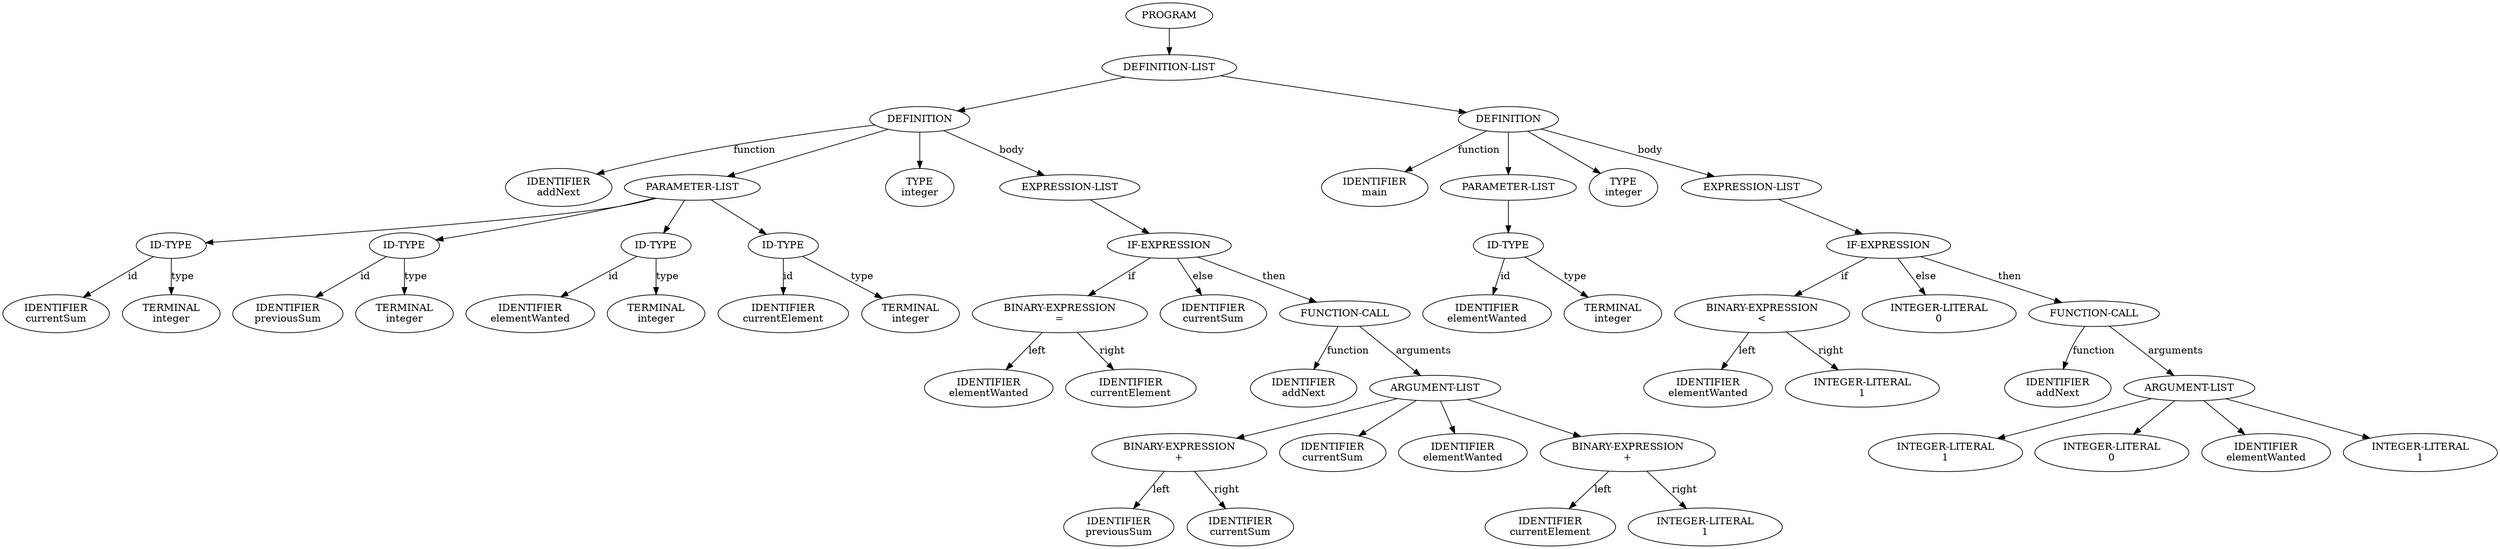 digraph AST {
node0 [label="PROGRAM"]
node1 [label="DEFINITION-LIST"]
node2 [label="DEFINITION"]
node3 [label="IDENTIFIER\naddNext"]
node4 [label="PARAMETER-LIST"]
node5 [label="ID-TYPE"]
node6 [label="IDENTIFIER\ncurrentSum"]
node7 [label="TERMINAL\ninteger"]
node8 [label="ID-TYPE"]
node9 [label="IDENTIFIER\npreviousSum"]
node10 [label="TERMINAL\ninteger"]
node11 [label="ID-TYPE"]
node12 [label="IDENTIFIER\nelementWanted"]
node13 [label="TERMINAL\ninteger"]
node14 [label="ID-TYPE"]
node15 [label="IDENTIFIER\ncurrentElement"]
node16 [label="TERMINAL\ninteger"]
node17 [label="TYPE\ninteger"]
node18 [label="EXPRESSION-LIST"]
node19 [label="IF-EXPRESSION"]
node20 [label="BINARY-EXPRESSION\n="]
node21 [label="IDENTIFIER\nelementWanted"]
node22 [label="IDENTIFIER\ncurrentElement"]
node23 [label="IDENTIFIER\ncurrentSum"]
node24 [label="FUNCTION-CALL"]
node25 [label="IDENTIFIER\naddNext"]
node26 [label="ARGUMENT-LIST"]
node27 [label="BINARY-EXPRESSION\n+"]
node28 [label="IDENTIFIER\npreviousSum"]
node29 [label="IDENTIFIER\ncurrentSum"]
node30 [label="IDENTIFIER\ncurrentSum"]
node31 [label="IDENTIFIER\nelementWanted"]
node32 [label="BINARY-EXPRESSION\n+"]
node33 [label="IDENTIFIER\ncurrentElement"]
node34 [label="INTEGER-LITERAL\n1"]
node35 [label="DEFINITION"]
node36 [label="IDENTIFIER\nmain"]
node37 [label="PARAMETER-LIST"]
node38 [label="ID-TYPE"]
node39 [label="IDENTIFIER\nelementWanted"]
node40 [label="TERMINAL\ninteger"]
node41 [label="TYPE\ninteger"]
node42 [label="EXPRESSION-LIST"]
node43 [label="IF-EXPRESSION"]
node44 [label="BINARY-EXPRESSION\n<"]
node45 [label="IDENTIFIER\nelementWanted"]
node46 [label="INTEGER-LITERAL\n1"]
node47 [label="INTEGER-LITERAL\n0"]
node48 [label="FUNCTION-CALL"]
node49 [label="IDENTIFIER\naddNext"]
node50 [label="ARGUMENT-LIST"]
node51 [label="INTEGER-LITERAL\n1"]
node52 [label="INTEGER-LITERAL\n0"]
node53 [label="IDENTIFIER\nelementWanted"]
node54 [label="INTEGER-LITERAL\n1"]
node2 -> node3 [label="function"]
node5 -> node6 [label="id"]
node5 -> node7 [label="type"]
node4 -> node5
node8 -> node9 [label="id"]
node8 -> node10 [label="type"]
node4 -> node8
node11 -> node12 [label="id"]
node11 -> node13 [label="type"]
node4 -> node11
node14 -> node15 [label="id"]
node14 -> node16 [label="type"]
node4 -> node14
node2 -> node4
node2 -> node17
node20 -> node21 [label="left"]
node20 -> node22 [label="right"]
node19 -> node20 [label="if"]
node19 -> node23 [label="else"]
node24 -> node25 [label="function"]
node27 -> node28 [label="left"]
node27 -> node29 [label="right"]
node26 -> node27
node26 -> node30
node26 -> node31
node32 -> node33 [label="left"]
node32 -> node34 [label="right"]
node26 -> node32
node24 -> node26 [label="arguments"]
node19 -> node24 [label="then"]
node18 -> node19
node2 -> node18 [label="body"]
node1 -> node2
node35 -> node36 [label="function"]
node38 -> node39 [label="id"]
node38 -> node40 [label="type"]
node37 -> node38
node35 -> node37
node35 -> node41
node44 -> node45 [label="left"]
node44 -> node46 [label="right"]
node43 -> node44 [label="if"]
node43 -> node47 [label="else"]
node48 -> node49 [label="function"]
node50 -> node51
node50 -> node52
node50 -> node53
node50 -> node54
node48 -> node50 [label="arguments"]
node43 -> node48 [label="then"]
node42 -> node43
node35 -> node42 [label="body"]
node1 -> node35
node0 -> node1
}